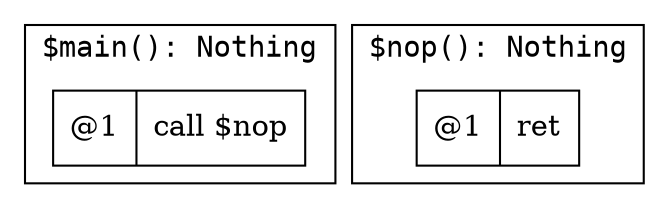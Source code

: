 digraph {
   fontname=monospace
   node [shape=record]

   subgraph cluster_0 {
      label="$main(): Nothing"

      "$main@1" [label="@1|call $nop\l"]
   }

   subgraph cluster_1 {
      label="$nop(): Nothing"

      "$nop@1" [label="@1|ret\l"]
   }
}
